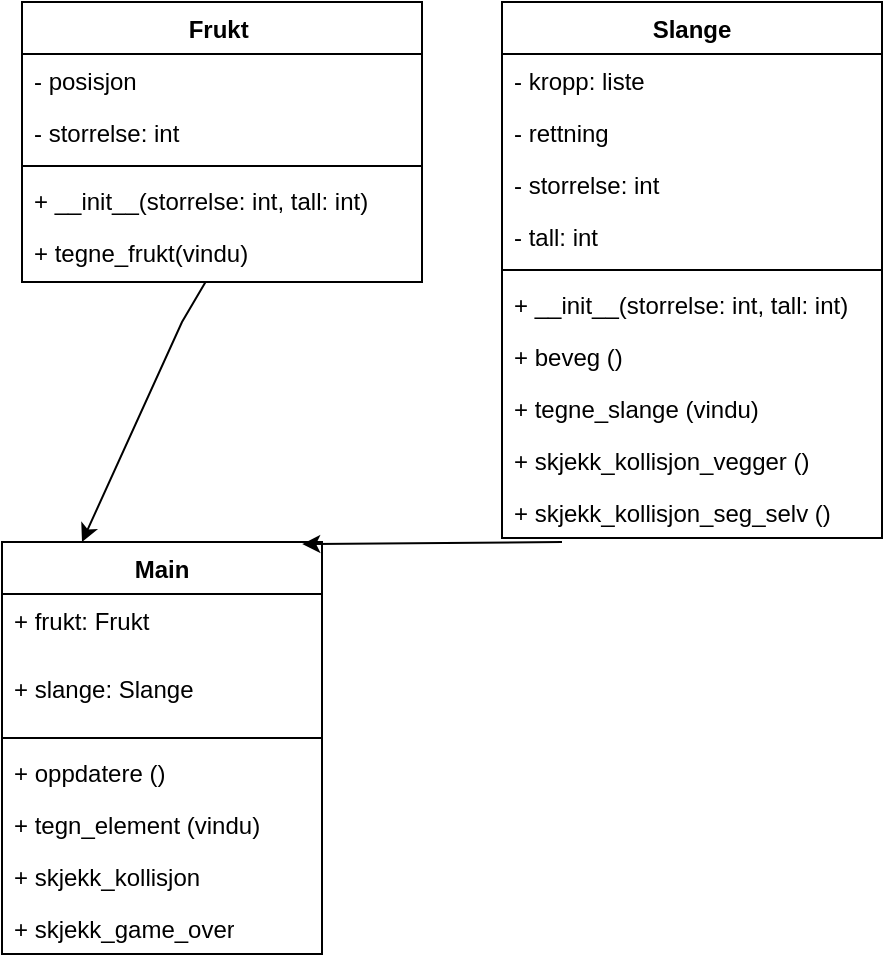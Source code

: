 <mxfile version="22.1.16" type="device">
  <diagram name="Page-1" id="ui6nEKxG22J7yIm4j4ii">
    <mxGraphModel dx="518" dy="649" grid="1" gridSize="10" guides="1" tooltips="1" connect="1" arrows="1" fold="1" page="1" pageScale="1" pageWidth="827" pageHeight="1169" math="0" shadow="0">
      <root>
        <mxCell id="0" />
        <mxCell id="1" parent="0" />
        <mxCell id="ywE4WW5zS0Nx5p4XENPd-1" value="Main" style="swimlane;fontStyle=1;align=center;verticalAlign=top;childLayout=stackLayout;horizontal=1;startSize=26;horizontalStack=0;resizeParent=1;resizeParentMax=0;resizeLast=0;collapsible=1;marginBottom=0;whiteSpace=wrap;html=1;" parent="1" vertex="1">
          <mxGeometry x="180" y="440" width="160" height="206" as="geometry" />
        </mxCell>
        <mxCell id="ywE4WW5zS0Nx5p4XENPd-2" value="+ frukt: Frukt&amp;nbsp;&lt;br&gt;" style="text;strokeColor=none;fillColor=none;align=left;verticalAlign=top;spacingLeft=4;spacingRight=4;overflow=hidden;rotatable=0;points=[[0,0.5],[1,0.5]];portConstraint=eastwest;whiteSpace=wrap;html=1;" parent="ywE4WW5zS0Nx5p4XENPd-1" vertex="1">
          <mxGeometry y="26" width="160" height="34" as="geometry" />
        </mxCell>
        <mxCell id="9zhAAmTw4Wh_Zp5ChjfH-1" value="+ slange: Slange" style="text;strokeColor=none;fillColor=none;align=left;verticalAlign=top;spacingLeft=4;spacingRight=4;overflow=hidden;rotatable=0;points=[[0,0.5],[1,0.5]];portConstraint=eastwest;whiteSpace=wrap;html=1;" vertex="1" parent="ywE4WW5zS0Nx5p4XENPd-1">
          <mxGeometry y="60" width="160" height="34" as="geometry" />
        </mxCell>
        <mxCell id="ywE4WW5zS0Nx5p4XENPd-3" value="" style="line;strokeWidth=1;fillColor=none;align=left;verticalAlign=middle;spacingTop=-1;spacingLeft=3;spacingRight=3;rotatable=0;labelPosition=right;points=[];portConstraint=eastwest;strokeColor=inherit;" parent="ywE4WW5zS0Nx5p4XENPd-1" vertex="1">
          <mxGeometry y="94" width="160" height="8" as="geometry" />
        </mxCell>
        <mxCell id="ywE4WW5zS0Nx5p4XENPd-4" value="+ oppdatere ()&lt;br&gt;" style="text;strokeColor=none;fillColor=none;align=left;verticalAlign=top;spacingLeft=4;spacingRight=4;overflow=hidden;rotatable=0;points=[[0,0.5],[1,0.5]];portConstraint=eastwest;whiteSpace=wrap;html=1;" parent="ywE4WW5zS0Nx5p4XENPd-1" vertex="1">
          <mxGeometry y="102" width="160" height="26" as="geometry" />
        </mxCell>
        <mxCell id="9zhAAmTw4Wh_Zp5ChjfH-3" value="+ tegn_element (vindu)&lt;br&gt;" style="text;strokeColor=none;fillColor=none;align=left;verticalAlign=top;spacingLeft=4;spacingRight=4;overflow=hidden;rotatable=0;points=[[0,0.5],[1,0.5]];portConstraint=eastwest;whiteSpace=wrap;html=1;" vertex="1" parent="ywE4WW5zS0Nx5p4XENPd-1">
          <mxGeometry y="128" width="160" height="26" as="geometry" />
        </mxCell>
        <mxCell id="9zhAAmTw4Wh_Zp5ChjfH-4" value="+ skjekk_kollisjon" style="text;strokeColor=none;fillColor=none;align=left;verticalAlign=top;spacingLeft=4;spacingRight=4;overflow=hidden;rotatable=0;points=[[0,0.5],[1,0.5]];portConstraint=eastwest;whiteSpace=wrap;html=1;" vertex="1" parent="ywE4WW5zS0Nx5p4XENPd-1">
          <mxGeometry y="154" width="160" height="26" as="geometry" />
        </mxCell>
        <mxCell id="9zhAAmTw4Wh_Zp5ChjfH-5" value="+ skjekk_game_over" style="text;strokeColor=none;fillColor=none;align=left;verticalAlign=top;spacingLeft=4;spacingRight=4;overflow=hidden;rotatable=0;points=[[0,0.5],[1,0.5]];portConstraint=eastwest;whiteSpace=wrap;html=1;" vertex="1" parent="ywE4WW5zS0Nx5p4XENPd-1">
          <mxGeometry y="180" width="160" height="26" as="geometry" />
        </mxCell>
        <mxCell id="ywE4WW5zS0Nx5p4XENPd-5" value="Frukt&amp;nbsp;" style="swimlane;fontStyle=1;align=center;verticalAlign=top;childLayout=stackLayout;horizontal=1;startSize=26;horizontalStack=0;resizeParent=1;resizeParentMax=0;resizeLast=0;collapsible=1;marginBottom=0;whiteSpace=wrap;html=1;" parent="1" vertex="1">
          <mxGeometry x="190" y="170" width="200" height="140" as="geometry" />
        </mxCell>
        <mxCell id="ywE4WW5zS0Nx5p4XENPd-6" value="- posisjon" style="text;strokeColor=none;fillColor=none;align=left;verticalAlign=top;spacingLeft=4;spacingRight=4;overflow=hidden;rotatable=0;points=[[0,0.5],[1,0.5]];portConstraint=eastwest;whiteSpace=wrap;html=1;" parent="ywE4WW5zS0Nx5p4XENPd-5" vertex="1">
          <mxGeometry y="26" width="200" height="26" as="geometry" />
        </mxCell>
        <mxCell id="9zhAAmTw4Wh_Zp5ChjfH-7" value="- storrelse: int" style="text;strokeColor=none;fillColor=none;align=left;verticalAlign=top;spacingLeft=4;spacingRight=4;overflow=hidden;rotatable=0;points=[[0,0.5],[1,0.5]];portConstraint=eastwest;whiteSpace=wrap;html=1;" vertex="1" parent="ywE4WW5zS0Nx5p4XENPd-5">
          <mxGeometry y="52" width="200" height="26" as="geometry" />
        </mxCell>
        <mxCell id="ywE4WW5zS0Nx5p4XENPd-7" value="" style="line;strokeWidth=1;fillColor=none;align=left;verticalAlign=middle;spacingTop=-1;spacingLeft=3;spacingRight=3;rotatable=0;labelPosition=right;points=[];portConstraint=eastwest;strokeColor=inherit;" parent="ywE4WW5zS0Nx5p4XENPd-5" vertex="1">
          <mxGeometry y="78" width="200" height="8" as="geometry" />
        </mxCell>
        <mxCell id="ywE4WW5zS0Nx5p4XENPd-8" value="+ __init__(storrelse: int, tall: int)" style="text;strokeColor=none;fillColor=none;align=left;verticalAlign=top;spacingLeft=4;spacingRight=4;overflow=hidden;rotatable=0;points=[[0,0.5],[1,0.5]];portConstraint=eastwest;whiteSpace=wrap;html=1;" parent="ywE4WW5zS0Nx5p4XENPd-5" vertex="1">
          <mxGeometry y="86" width="200" height="26" as="geometry" />
        </mxCell>
        <mxCell id="9zhAAmTw4Wh_Zp5ChjfH-8" value="+ tegne_frukt(vindu)" style="text;strokeColor=none;fillColor=none;align=left;verticalAlign=top;spacingLeft=4;spacingRight=4;overflow=hidden;rotatable=0;points=[[0,0.5],[1,0.5]];portConstraint=eastwest;whiteSpace=wrap;html=1;" vertex="1" parent="ywE4WW5zS0Nx5p4XENPd-5">
          <mxGeometry y="112" width="200" height="28" as="geometry" />
        </mxCell>
        <mxCell id="ywE4WW5zS0Nx5p4XENPd-9" value="Slange" style="swimlane;fontStyle=1;align=center;verticalAlign=top;childLayout=stackLayout;horizontal=1;startSize=26;horizontalStack=0;resizeParent=1;resizeParentMax=0;resizeLast=0;collapsible=1;marginBottom=0;whiteSpace=wrap;html=1;" parent="1" vertex="1">
          <mxGeometry x="430" y="170" width="190" height="268" as="geometry" />
        </mxCell>
        <mxCell id="ywE4WW5zS0Nx5p4XENPd-10" value="- kropp: liste" style="text;strokeColor=none;fillColor=none;align=left;verticalAlign=top;spacingLeft=4;spacingRight=4;overflow=hidden;rotatable=0;points=[[0,0.5],[1,0.5]];portConstraint=eastwest;whiteSpace=wrap;html=1;" parent="ywE4WW5zS0Nx5p4XENPd-9" vertex="1">
          <mxGeometry y="26" width="190" height="26" as="geometry" />
        </mxCell>
        <mxCell id="9zhAAmTw4Wh_Zp5ChjfH-9" value="- rettning" style="text;strokeColor=none;fillColor=none;align=left;verticalAlign=top;spacingLeft=4;spacingRight=4;overflow=hidden;rotatable=0;points=[[0,0.5],[1,0.5]];portConstraint=eastwest;whiteSpace=wrap;html=1;" vertex="1" parent="ywE4WW5zS0Nx5p4XENPd-9">
          <mxGeometry y="52" width="190" height="26" as="geometry" />
        </mxCell>
        <mxCell id="9zhAAmTw4Wh_Zp5ChjfH-10" value="- storrelse: int&amp;nbsp;" style="text;strokeColor=none;fillColor=none;align=left;verticalAlign=top;spacingLeft=4;spacingRight=4;overflow=hidden;rotatable=0;points=[[0,0.5],[1,0.5]];portConstraint=eastwest;whiteSpace=wrap;html=1;" vertex="1" parent="ywE4WW5zS0Nx5p4XENPd-9">
          <mxGeometry y="78" width="190" height="26" as="geometry" />
        </mxCell>
        <mxCell id="9zhAAmTw4Wh_Zp5ChjfH-11" value="- tall: int&amp;nbsp;" style="text;strokeColor=none;fillColor=none;align=left;verticalAlign=top;spacingLeft=4;spacingRight=4;overflow=hidden;rotatable=0;points=[[0,0.5],[1,0.5]];portConstraint=eastwest;whiteSpace=wrap;html=1;" vertex="1" parent="ywE4WW5zS0Nx5p4XENPd-9">
          <mxGeometry y="104" width="190" height="26" as="geometry" />
        </mxCell>
        <mxCell id="ywE4WW5zS0Nx5p4XENPd-11" value="" style="line;strokeWidth=1;fillColor=none;align=left;verticalAlign=middle;spacingTop=-1;spacingLeft=3;spacingRight=3;rotatable=0;labelPosition=right;points=[];portConstraint=eastwest;strokeColor=inherit;" parent="ywE4WW5zS0Nx5p4XENPd-9" vertex="1">
          <mxGeometry y="130" width="190" height="8" as="geometry" />
        </mxCell>
        <mxCell id="ywE4WW5zS0Nx5p4XENPd-12" value="+ __init__(storrelse: int, tall: int)" style="text;strokeColor=none;fillColor=none;align=left;verticalAlign=top;spacingLeft=4;spacingRight=4;overflow=hidden;rotatable=0;points=[[0,0.5],[1,0.5]];portConstraint=eastwest;whiteSpace=wrap;html=1;" parent="ywE4WW5zS0Nx5p4XENPd-9" vertex="1">
          <mxGeometry y="138" width="190" height="26" as="geometry" />
        </mxCell>
        <mxCell id="9zhAAmTw4Wh_Zp5ChjfH-12" value="+ beveg ()" style="text;strokeColor=none;fillColor=none;align=left;verticalAlign=top;spacingLeft=4;spacingRight=4;overflow=hidden;rotatable=0;points=[[0,0.5],[1,0.5]];portConstraint=eastwest;whiteSpace=wrap;html=1;" vertex="1" parent="ywE4WW5zS0Nx5p4XENPd-9">
          <mxGeometry y="164" width="190" height="26" as="geometry" />
        </mxCell>
        <mxCell id="9zhAAmTw4Wh_Zp5ChjfH-13" value="+ tegne_slange (vindu)" style="text;strokeColor=none;fillColor=none;align=left;verticalAlign=top;spacingLeft=4;spacingRight=4;overflow=hidden;rotatable=0;points=[[0,0.5],[1,0.5]];portConstraint=eastwest;whiteSpace=wrap;html=1;" vertex="1" parent="ywE4WW5zS0Nx5p4XENPd-9">
          <mxGeometry y="190" width="190" height="26" as="geometry" />
        </mxCell>
        <mxCell id="9zhAAmTw4Wh_Zp5ChjfH-14" value="+ skjekk_kollisjon_vegger ()" style="text;strokeColor=none;fillColor=none;align=left;verticalAlign=top;spacingLeft=4;spacingRight=4;overflow=hidden;rotatable=0;points=[[0,0.5],[1,0.5]];portConstraint=eastwest;whiteSpace=wrap;html=1;" vertex="1" parent="ywE4WW5zS0Nx5p4XENPd-9">
          <mxGeometry y="216" width="190" height="26" as="geometry" />
        </mxCell>
        <mxCell id="9zhAAmTw4Wh_Zp5ChjfH-15" value="+ skjekk_kollisjon_seg_selv ()" style="text;strokeColor=none;fillColor=none;align=left;verticalAlign=top;spacingLeft=4;spacingRight=4;overflow=hidden;rotatable=0;points=[[0,0.5],[1,0.5]];portConstraint=eastwest;whiteSpace=wrap;html=1;" vertex="1" parent="ywE4WW5zS0Nx5p4XENPd-9">
          <mxGeometry y="242" width="190" height="26" as="geometry" />
        </mxCell>
        <mxCell id="9zhAAmTw4Wh_Zp5ChjfH-16" value="" style="endArrow=classic;html=1;rounded=0;entryX=0.25;entryY=0;entryDx=0;entryDy=0;" edge="1" parent="1" source="9zhAAmTw4Wh_Zp5ChjfH-8" target="ywE4WW5zS0Nx5p4XENPd-1">
          <mxGeometry width="50" height="50" relative="1" as="geometry">
            <mxPoint x="400" y="500" as="sourcePoint" />
            <mxPoint x="450" y="450" as="targetPoint" />
            <Array as="points">
              <mxPoint x="270" y="330" />
            </Array>
          </mxGeometry>
        </mxCell>
        <mxCell id="9zhAAmTw4Wh_Zp5ChjfH-17" value="" style="endArrow=classic;html=1;rounded=0;entryX=0.938;entryY=0.005;entryDx=0;entryDy=0;entryPerimeter=0;" edge="1" parent="1" target="ywE4WW5zS0Nx5p4XENPd-1">
          <mxGeometry width="50" height="50" relative="1" as="geometry">
            <mxPoint x="460" y="440" as="sourcePoint" />
            <mxPoint x="450" y="450" as="targetPoint" />
          </mxGeometry>
        </mxCell>
      </root>
    </mxGraphModel>
  </diagram>
</mxfile>
